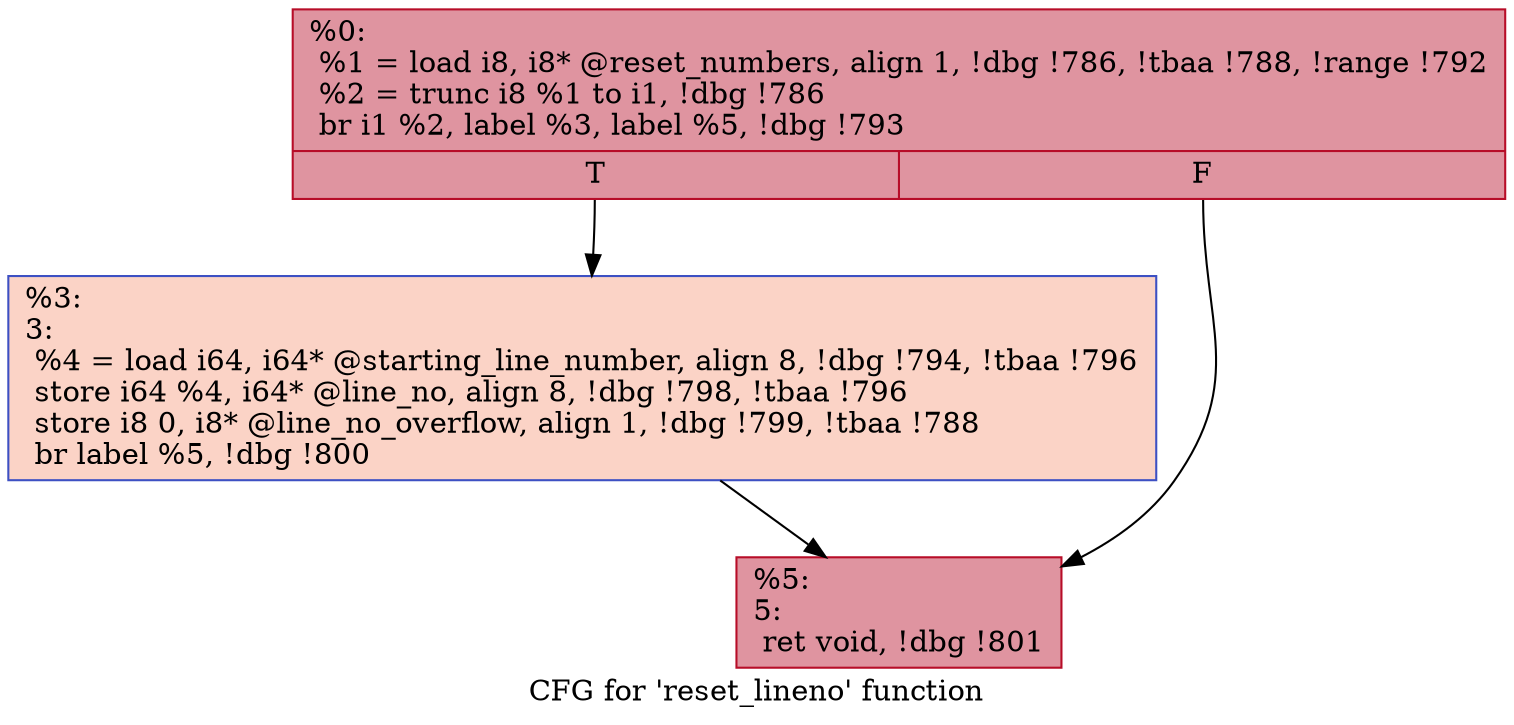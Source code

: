 digraph "CFG for 'reset_lineno' function" {
	label="CFG for 'reset_lineno' function";

	Node0x176ff30 [shape=record,color="#b70d28ff", style=filled, fillcolor="#b70d2870",label="{%0:\l  %1 = load i8, i8* @reset_numbers, align 1, !dbg !786, !tbaa !788, !range !792\l  %2 = trunc i8 %1 to i1, !dbg !786\l  br i1 %2, label %3, label %5, !dbg !793\l|{<s0>T|<s1>F}}"];
	Node0x176ff30:s0 -> Node0x176ffc0;
	Node0x176ff30:s1 -> Node0x1770010;
	Node0x176ffc0 [shape=record,color="#3d50c3ff", style=filled, fillcolor="#f59c7d70",label="{%3:\l3:                                                \l  %4 = load i64, i64* @starting_line_number, align 8, !dbg !794, !tbaa !796\l  store i64 %4, i64* @line_no, align 8, !dbg !798, !tbaa !796\l  store i8 0, i8* @line_no_overflow, align 1, !dbg !799, !tbaa !788\l  br label %5, !dbg !800\l}"];
	Node0x176ffc0 -> Node0x1770010;
	Node0x1770010 [shape=record,color="#b70d28ff", style=filled, fillcolor="#b70d2870",label="{%5:\l5:                                                \l  ret void, !dbg !801\l}"];
}
